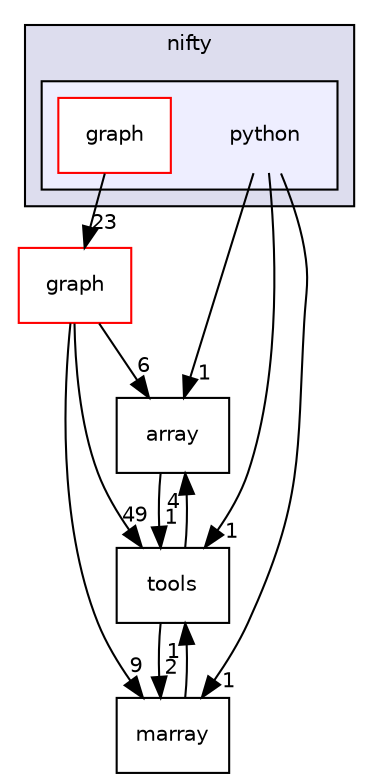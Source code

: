 digraph "/home/tbeier/src/nifty/include/nifty/python" {
  compound=true
  node [ fontsize="10", fontname="Helvetica"];
  edge [ labelfontsize="10", labelfontname="Helvetica"];
  subgraph clusterdir_7bdd7effb88beef2660912af17dcb9d6 {
    graph [ bgcolor="#ddddee", pencolor="black", label="nifty" fontname="Helvetica", fontsize="10", URL="dir_7bdd7effb88beef2660912af17dcb9d6.html"]
  subgraph clusterdir_cde87ff3f0621c6eb086168e89ee3846 {
    graph [ bgcolor="#eeeeff", pencolor="black", label="" URL="dir_cde87ff3f0621c6eb086168e89ee3846.html"];
    dir_cde87ff3f0621c6eb086168e89ee3846 [shape=plaintext label="python"];
    dir_c64d27aee0bf2eb7c458679761617dd0 [shape=box label="graph" color="red" fillcolor="white" style="filled" URL="dir_c64d27aee0bf2eb7c458679761617dd0.html"];
  }
  }
  dir_a22bb1530892e4738b3677e9e7907ab8 [shape=box label="array" URL="dir_a22bb1530892e4738b3677e9e7907ab8.html"];
  dir_97733e685c53c2f7d0cfad6459fbedee [shape=box label="graph" fillcolor="white" style="filled" color="red" URL="dir_97733e685c53c2f7d0cfad6459fbedee.html"];
  dir_c3672bffa74d8c5772db4d4fa143fc52 [shape=box label="marray" URL="dir_c3672bffa74d8c5772db4d4fa143fc52.html"];
  dir_696766375fbed7c9f8dc2e8fc7640177 [shape=box label="tools" URL="dir_696766375fbed7c9f8dc2e8fc7640177.html"];
  dir_a22bb1530892e4738b3677e9e7907ab8->dir_696766375fbed7c9f8dc2e8fc7640177 [headlabel="1", labeldistance=1.5 headhref="dir_000004_000045.html"];
  dir_97733e685c53c2f7d0cfad6459fbedee->dir_a22bb1530892e4738b3677e9e7907ab8 [headlabel="6", labeldistance=1.5 headhref="dir_000011_000004.html"];
  dir_97733e685c53c2f7d0cfad6459fbedee->dir_c3672bffa74d8c5772db4d4fa143fc52 [headlabel="9", labeldistance=1.5 headhref="dir_000011_000038.html"];
  dir_97733e685c53c2f7d0cfad6459fbedee->dir_696766375fbed7c9f8dc2e8fc7640177 [headlabel="49", labeldistance=1.5 headhref="dir_000011_000045.html"];
  dir_cde87ff3f0621c6eb086168e89ee3846->dir_a22bb1530892e4738b3677e9e7907ab8 [headlabel="1", labeldistance=1.5 headhref="dir_000015_000004.html"];
  dir_cde87ff3f0621c6eb086168e89ee3846->dir_c3672bffa74d8c5772db4d4fa143fc52 [headlabel="1", labeldistance=1.5 headhref="dir_000015_000038.html"];
  dir_cde87ff3f0621c6eb086168e89ee3846->dir_696766375fbed7c9f8dc2e8fc7640177 [headlabel="1", labeldistance=1.5 headhref="dir_000015_000045.html"];
  dir_c64d27aee0bf2eb7c458679761617dd0->dir_97733e685c53c2f7d0cfad6459fbedee [headlabel="23", labeldistance=1.5 headhref="dir_000016_000011.html"];
  dir_c3672bffa74d8c5772db4d4fa143fc52->dir_696766375fbed7c9f8dc2e8fc7640177 [headlabel="1", labeldistance=1.5 headhref="dir_000038_000045.html"];
  dir_696766375fbed7c9f8dc2e8fc7640177->dir_a22bb1530892e4738b3677e9e7907ab8 [headlabel="4", labeldistance=1.5 headhref="dir_000045_000004.html"];
  dir_696766375fbed7c9f8dc2e8fc7640177->dir_c3672bffa74d8c5772db4d4fa143fc52 [headlabel="2", labeldistance=1.5 headhref="dir_000045_000038.html"];
}
